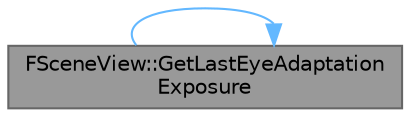 digraph "FSceneView::GetLastEyeAdaptationExposure"
{
 // INTERACTIVE_SVG=YES
 // LATEX_PDF_SIZE
  bgcolor="transparent";
  edge [fontname=Helvetica,fontsize=10,labelfontname=Helvetica,labelfontsize=10];
  node [fontname=Helvetica,fontsize=10,shape=box,height=0.2,width=0.4];
  rankdir="LR";
  Node1 [id="Node000001",label="FSceneView::GetLastEyeAdaptation\lExposure",height=0.2,width=0.4,color="gray40", fillcolor="grey60", style="filled", fontcolor="black",tooltip="Returns the eye adaptation exposure or 0.0f if it doesn't exist."];
  Node1 -> Node1 [id="edge1_Node000001_Node000001",color="steelblue1",style="solid",tooltip=" "];
}
